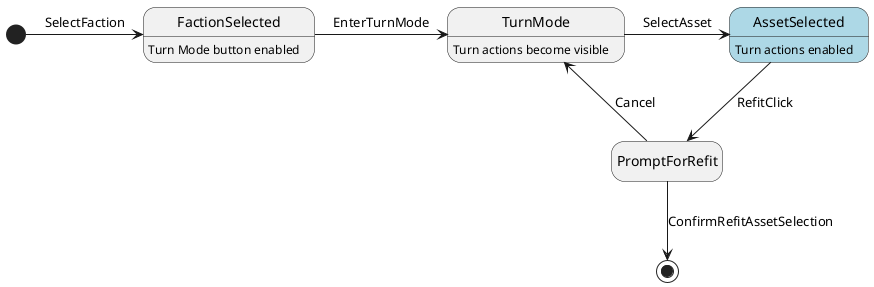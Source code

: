 @startuml Refit Asset Turn Action States
hide empty description

state "FactionSelected" as FS : Turn Mode button enabled
state "TurnMode" as TM : Turn actions become visible
state "AssetSelected" as ASel #lightblue : Turn actions enabled

[*] -> FS : SelectFaction
FS -> TM : EnterTurnMode
TM -> ASel : SelectAsset
ASel --> PromptForRefit : RefitClick
PromptForRefit --> [*] : ConfirmRefitAssetSelection
PromptForRefit -> TM : Cancel

@enduml